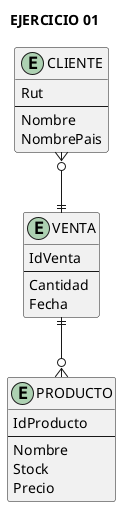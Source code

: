 @startuml 
title "EJERCICIO 01"

entity "CLIENTE" {
    Rut
    --
    Nombre
    NombrePais
}

entity "PRODUCTO" {
    IdProducto
    --
    Nombre
    Stock
    Precio
}

entity "VENTA" {
    IdVenta
    --
    Cantidad
    Fecha
}

CLIENTE }o--|| VENTA
VENTA ||--o{ PRODUCTO
@enduml
